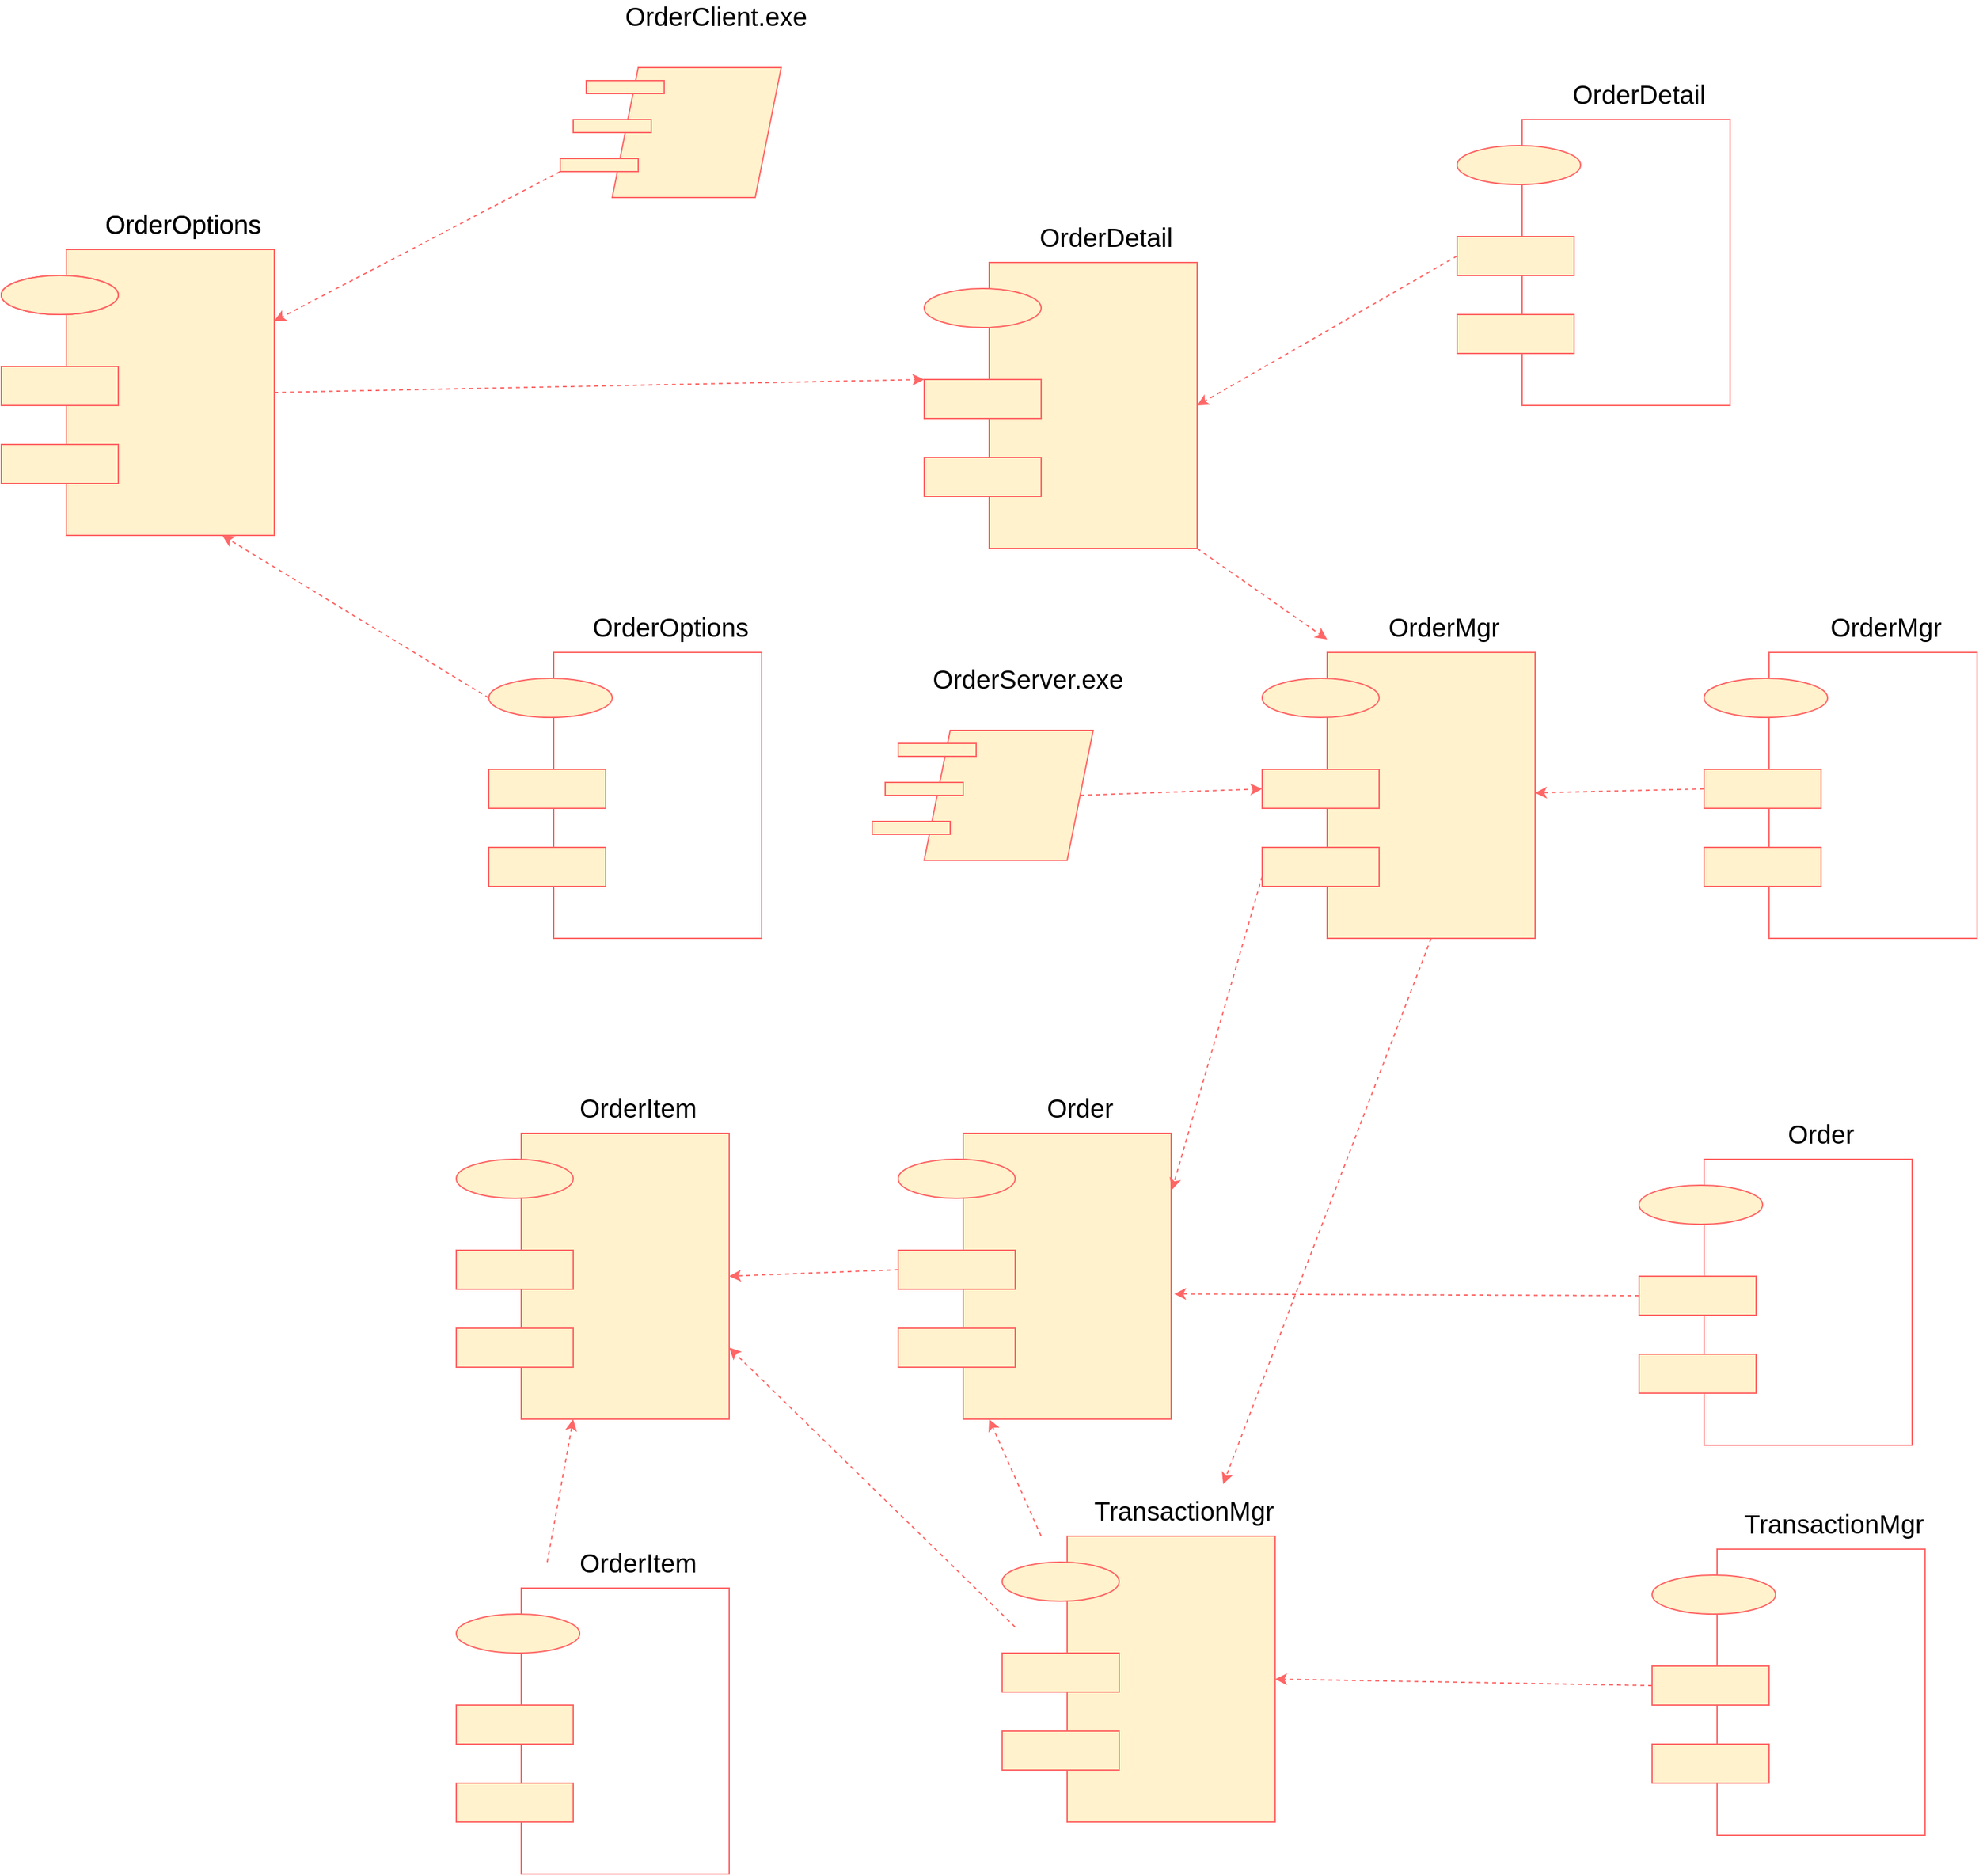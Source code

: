 <mxfile version="13.10.0" type="device"><diagram name="Page-1" id="e7e014a7-5840-1c2e-5031-d8a46d1fe8dd"><mxGraphModel dx="2606" dy="803" grid="1" gridSize="10" guides="1" tooltips="1" connect="1" arrows="1" fold="1" page="1" pageScale="1" pageWidth="1169" pageHeight="826" background="#ffffff" math="0" shadow="0"><root><mxCell id="0"/><mxCell id="1" parent="0"/><mxCell id="iKbT5zGLu5WU1w44909e-41" value="" style="rounded=0;whiteSpace=wrap;html=1;fillColor=#fff2cc;strokeColor=#FF6666;" vertex="1" parent="1"><mxGeometry x="-30" y="200" width="160" height="220" as="geometry"/></mxCell><mxCell id="iKbT5zGLu5WU1w44909e-42" value="" style="rounded=0;whiteSpace=wrap;html=1;fillColor=#fff2cc;strokeColor=#FF6666;" vertex="1" parent="1"><mxGeometry x="-80" y="290" width="90" height="30" as="geometry"/></mxCell><mxCell id="iKbT5zGLu5WU1w44909e-43" value="" style="rounded=0;whiteSpace=wrap;html=1;fillColor=#fff2cc;strokeColor=#FF6666;" vertex="1" parent="1"><mxGeometry x="-80" y="350" width="90" height="30" as="geometry"/></mxCell><mxCell id="iKbT5zGLu5WU1w44909e-45" value="" style="ellipse;whiteSpace=wrap;html=1;fillColor=#fff2cc;strokeColor=#FF6666;" vertex="1" parent="1"><mxGeometry x="-80" y="220" width="90" height="30" as="geometry"/></mxCell><mxCell id="iKbT5zGLu5WU1w44909e-47" value="&lt;font style=&quot;font-size: 20px&quot;&gt;OrderOptions&lt;br&gt;&lt;/font&gt;" style="text;html=1;strokeColor=none;fillColor=none;align=center;verticalAlign=middle;whiteSpace=wrap;rounded=0;" vertex="1" parent="1"><mxGeometry x="40" y="170" width="40" height="20" as="geometry"/></mxCell><mxCell id="iKbT5zGLu5WU1w44909e-49" value="" style="shape=parallelogram;perimeter=parallelogramPerimeter;whiteSpace=wrap;html=1;fixedSize=1;fillColor=#fff2cc;strokeColor=#FF6666;" vertex="1" parent="1"><mxGeometry x="390" y="60" width="130" height="100" as="geometry"/></mxCell><mxCell id="iKbT5zGLu5WU1w44909e-51" value="&lt;font style=&quot;font-size: 20px&quot;&gt;OrderClient.exe&lt;/font&gt;" style="text;html=1;strokeColor=none;fillColor=none;align=center;verticalAlign=middle;whiteSpace=wrap;rounded=0;" vertex="1" parent="1"><mxGeometry x="450" y="10" width="40" height="20" as="geometry"/></mxCell><mxCell id="iKbT5zGLu5WU1w44909e-52" value="" style="rounded=0;whiteSpace=wrap;html=1;fillColor=#fff2cc;strokeColor=#FF6666;" vertex="1" parent="1"><mxGeometry x="370" y="70" width="60" height="10" as="geometry"/></mxCell><mxCell id="iKbT5zGLu5WU1w44909e-53" value="" style="rounded=0;whiteSpace=wrap;html=1;fillColor=#fff2cc;strokeColor=#FF6666;" vertex="1" parent="1"><mxGeometry x="360" y="100" width="60" height="10" as="geometry"/></mxCell><mxCell id="iKbT5zGLu5WU1w44909e-54" value="" style="rounded=0;whiteSpace=wrap;html=1;fillColor=#fff2cc;strokeColor=#FF6666;" vertex="1" parent="1"><mxGeometry x="350" y="130" width="60" height="10" as="geometry"/></mxCell><mxCell id="iKbT5zGLu5WU1w44909e-55" value="" style="endArrow=classic;html=1;exitX=0;exitY=1;exitDx=0;exitDy=0;entryX=1;entryY=0.25;entryDx=0;entryDy=0;dashed=1;strokeColor=#FF6666;" edge="1" parent="1" source="iKbT5zGLu5WU1w44909e-54" target="iKbT5zGLu5WU1w44909e-41"><mxGeometry width="50" height="50" relative="1" as="geometry"><mxPoint x="370" y="380" as="sourcePoint"/><mxPoint x="420" y="330" as="targetPoint"/></mxGeometry></mxCell><mxCell id="iKbT5zGLu5WU1w44909e-57" value="" style="rounded=0;whiteSpace=wrap;html=1;fillColor=#fff2cc;strokeColor=#FF6666;" vertex="1" parent="1"><mxGeometry x="-80" y="350" width="90" height="30" as="geometry"/></mxCell><mxCell id="iKbT5zGLu5WU1w44909e-58" value="" style="rounded=0;whiteSpace=wrap;html=1;fillColor=#fff2cc;strokeColor=#FF6666;" vertex="1" parent="1"><mxGeometry x="-80" y="290" width="90" height="30" as="geometry"/></mxCell><mxCell id="iKbT5zGLu5WU1w44909e-59" value="" style="ellipse;whiteSpace=wrap;html=1;fillColor=#fff2cc;strokeColor=#FF6666;" vertex="1" parent="1"><mxGeometry x="-80" y="220" width="90" height="30" as="geometry"/></mxCell><mxCell id="iKbT5zGLu5WU1w44909e-60" value="" style="rounded=0;whiteSpace=wrap;html=1;fillColor=#fff2cc;strokeColor=#FF6666;" vertex="1" parent="1"><mxGeometry x="-80" y="350" width="90" height="30" as="geometry"/></mxCell><mxCell id="iKbT5zGLu5WU1w44909e-61" value="" style="rounded=0;whiteSpace=wrap;html=1;fillColor=#fff2cc;strokeColor=#FF6666;" vertex="1" parent="1"><mxGeometry x="-80" y="290" width="90" height="30" as="geometry"/></mxCell><mxCell id="iKbT5zGLu5WU1w44909e-62" value="" style="ellipse;whiteSpace=wrap;html=1;fillColor=#fff2cc;strokeColor=#FF6666;" vertex="1" parent="1"><mxGeometry x="-80" y="220" width="90" height="30" as="geometry"/></mxCell><mxCell id="iKbT5zGLu5WU1w44909e-63" value="&lt;font style=&quot;font-size: 20px&quot;&gt;OrderOptions&lt;br&gt;&lt;/font&gt;" style="text;html=1;strokeColor=none;fillColor=none;align=center;verticalAlign=middle;whiteSpace=wrap;rounded=0;" vertex="1" parent="1"><mxGeometry x="40" y="170" width="40" height="20" as="geometry"/></mxCell><mxCell id="iKbT5zGLu5WU1w44909e-70" value="" style="rounded=0;whiteSpace=wrap;html=1;strokeColor=#FF6666;" vertex="1" parent="1"><mxGeometry x="345" y="510" width="160" height="220" as="geometry"/></mxCell><mxCell id="iKbT5zGLu5WU1w44909e-71" value="" style="rounded=0;whiteSpace=wrap;html=1;fillColor=#fff2cc;strokeColor=#FF6666;" vertex="1" parent="1"><mxGeometry x="295" y="660" width="90" height="30" as="geometry"/></mxCell><mxCell id="iKbT5zGLu5WU1w44909e-72" value="" style="rounded=0;whiteSpace=wrap;html=1;fillColor=#fff2cc;strokeColor=#FF6666;" vertex="1" parent="1"><mxGeometry x="295" y="600" width="90" height="30" as="geometry"/></mxCell><mxCell id="iKbT5zGLu5WU1w44909e-73" value="" style="ellipse;whiteSpace=wrap;html=1;fillColor=#fff2cc;strokeColor=#FF6666;" vertex="1" parent="1"><mxGeometry x="295" y="530" width="95" height="30" as="geometry"/></mxCell><mxCell id="iKbT5zGLu5WU1w44909e-74" value="&lt;font style=&quot;font-size: 20px&quot;&gt;OrderOptions&lt;br&gt;&lt;/font&gt;" style="text;html=1;strokeColor=none;fillColor=none;align=center;verticalAlign=middle;whiteSpace=wrap;rounded=0;" vertex="1" parent="1"><mxGeometry x="415" y="480" width="40" height="20" as="geometry"/></mxCell><mxCell id="iKbT5zGLu5WU1w44909e-75" value="" style="endArrow=classic;html=1;dashed=1;strokeColor=#FF6666;exitX=0;exitY=0.5;exitDx=0;exitDy=0;entryX=0.75;entryY=1;entryDx=0;entryDy=0;" edge="1" parent="1" source="iKbT5zGLu5WU1w44909e-73" target="iKbT5zGLu5WU1w44909e-41"><mxGeometry width="50" height="50" relative="1" as="geometry"><mxPoint x="370" y="380" as="sourcePoint"/><mxPoint x="420" y="330" as="targetPoint"/></mxGeometry></mxCell><mxCell id="iKbT5zGLu5WU1w44909e-76" value="" style="rounded=0;whiteSpace=wrap;html=1;fillColor=#fff2cc;strokeColor=#FF6666;" vertex="1" parent="1"><mxGeometry x="680" y="210" width="160" height="220" as="geometry"/></mxCell><mxCell id="iKbT5zGLu5WU1w44909e-77" value="" style="rounded=0;whiteSpace=wrap;html=1;fillColor=#fff2cc;strokeColor=#FF6666;" vertex="1" parent="1"><mxGeometry x="630" y="360" width="90" height="30" as="geometry"/></mxCell><mxCell id="iKbT5zGLu5WU1w44909e-78" value="" style="rounded=0;whiteSpace=wrap;html=1;fillColor=#fff2cc;strokeColor=#FF6666;" vertex="1" parent="1"><mxGeometry x="630" y="300" width="90" height="30" as="geometry"/></mxCell><mxCell id="iKbT5zGLu5WU1w44909e-79" value="" style="ellipse;whiteSpace=wrap;html=1;fillColor=#fff2cc;strokeColor=#FF6666;" vertex="1" parent="1"><mxGeometry x="630" y="230" width="90" height="30" as="geometry"/></mxCell><mxCell id="iKbT5zGLu5WU1w44909e-80" value="&lt;font style=&quot;font-size: 20px&quot;&gt;OrderDetail&lt;br&gt;&lt;/font&gt;" style="text;html=1;strokeColor=none;fillColor=none;align=center;verticalAlign=middle;whiteSpace=wrap;rounded=0;" vertex="1" parent="1"><mxGeometry x="750" y="180" width="40" height="20" as="geometry"/></mxCell><mxCell id="iKbT5zGLu5WU1w44909e-81" value="" style="rounded=0;whiteSpace=wrap;html=1;strokeColor=#FF6666;" vertex="1" parent="1"><mxGeometry x="1090" y="100" width="160" height="220" as="geometry"/></mxCell><mxCell id="iKbT5zGLu5WU1w44909e-82" value="" style="rounded=0;whiteSpace=wrap;html=1;fillColor=#fff2cc;strokeColor=#FF6666;" vertex="1" parent="1"><mxGeometry x="1040" y="250" width="90" height="30" as="geometry"/></mxCell><mxCell id="iKbT5zGLu5WU1w44909e-83" value="" style="rounded=0;whiteSpace=wrap;html=1;fillColor=#fff2cc;strokeColor=#FF6666;" vertex="1" parent="1"><mxGeometry x="1040" y="190" width="90" height="30" as="geometry"/></mxCell><mxCell id="iKbT5zGLu5WU1w44909e-84" value="" style="ellipse;whiteSpace=wrap;html=1;fillColor=#fff2cc;strokeColor=#FF6666;" vertex="1" parent="1"><mxGeometry x="1040" y="120" width="95" height="30" as="geometry"/></mxCell><mxCell id="iKbT5zGLu5WU1w44909e-85" value="&lt;font style=&quot;font-size: 20px&quot;&gt;OrderDetail&lt;br&gt;&lt;/font&gt;" style="text;html=1;strokeColor=none;fillColor=none;align=center;verticalAlign=middle;whiteSpace=wrap;rounded=0;" vertex="1" parent="1"><mxGeometry x="1160" y="70" width="40" height="20" as="geometry"/></mxCell><mxCell id="iKbT5zGLu5WU1w44909e-87" value="" style="endArrow=classic;html=1;exitX=0;exitY=0.5;exitDx=0;exitDy=0;entryX=1;entryY=0.5;entryDx=0;entryDy=0;dashed=1;strokeColor=#FF6666;" edge="1" parent="1" source="iKbT5zGLu5WU1w44909e-83" target="iKbT5zGLu5WU1w44909e-76"><mxGeometry width="50" height="50" relative="1" as="geometry"><mxPoint x="1030" y="187.5" as="sourcePoint"/><mxPoint x="810" y="302.5" as="targetPoint"/></mxGeometry></mxCell><mxCell id="iKbT5zGLu5WU1w44909e-88" value="" style="endArrow=classic;html=1;exitX=1;exitY=0.5;exitDx=0;exitDy=0;entryX=0;entryY=0;entryDx=0;entryDy=0;dashed=1;strokeColor=#FF6666;" edge="1" parent="1" source="iKbT5zGLu5WU1w44909e-41" target="iKbT5zGLu5WU1w44909e-78"><mxGeometry width="50" height="50" relative="1" as="geometry"><mxPoint x="440" y="220" as="sourcePoint"/><mxPoint x="220" y="335" as="targetPoint"/></mxGeometry></mxCell><mxCell id="iKbT5zGLu5WU1w44909e-89" value="" style="rounded=0;whiteSpace=wrap;html=1;fillColor=#fff2cc;strokeColor=#FF6666;" vertex="1" parent="1"><mxGeometry x="940" y="510" width="160" height="220" as="geometry"/></mxCell><mxCell id="iKbT5zGLu5WU1w44909e-90" value="" style="rounded=0;whiteSpace=wrap;html=1;fillColor=#fff2cc;strokeColor=#FF6666;" vertex="1" parent="1"><mxGeometry x="890" y="660" width="90" height="30" as="geometry"/></mxCell><mxCell id="iKbT5zGLu5WU1w44909e-91" value="" style="rounded=0;whiteSpace=wrap;html=1;fillColor=#fff2cc;strokeColor=#FF6666;" vertex="1" parent="1"><mxGeometry x="890" y="600" width="90" height="30" as="geometry"/></mxCell><mxCell id="iKbT5zGLu5WU1w44909e-92" value="" style="ellipse;whiteSpace=wrap;html=1;fillColor=#fff2cc;strokeColor=#FF6666;" vertex="1" parent="1"><mxGeometry x="890" y="530" width="90" height="30" as="geometry"/></mxCell><mxCell id="iKbT5zGLu5WU1w44909e-93" value="&lt;font style=&quot;font-size: 20px&quot;&gt;OrderMgr&lt;br&gt;&lt;/font&gt;" style="text;html=1;strokeColor=none;fillColor=none;align=center;verticalAlign=middle;whiteSpace=wrap;rounded=0;" vertex="1" parent="1"><mxGeometry x="1010" y="480" width="40" height="20" as="geometry"/></mxCell><mxCell id="iKbT5zGLu5WU1w44909e-94" value="" style="rounded=0;whiteSpace=wrap;html=1;fillColor=#fff2cc;strokeColor=#FF6666;" vertex="1" parent="1"><mxGeometry x="370" y="70" width="60" height="10" as="geometry"/></mxCell><mxCell id="iKbT5zGLu5WU1w44909e-95" value="" style="rounded=0;whiteSpace=wrap;html=1;fillColor=#fff2cc;strokeColor=#FF6666;" vertex="1" parent="1"><mxGeometry x="360" y="100" width="60" height="10" as="geometry"/></mxCell><mxCell id="iKbT5zGLu5WU1w44909e-96" value="" style="rounded=0;whiteSpace=wrap;html=1;fillColor=#fff2cc;strokeColor=#FF6666;" vertex="1" parent="1"><mxGeometry x="350" y="130" width="60" height="10" as="geometry"/></mxCell><mxCell id="iKbT5zGLu5WU1w44909e-103" value="" style="shape=parallelogram;perimeter=parallelogramPerimeter;whiteSpace=wrap;html=1;fixedSize=1;fillColor=#fff2cc;strokeColor=#FF6666;" vertex="1" parent="1"><mxGeometry x="630" y="570" width="130" height="100" as="geometry"/></mxCell><mxCell id="iKbT5zGLu5WU1w44909e-104" value="&lt;font style=&quot;font-size: 20px&quot;&gt;OrderServer.exe&lt;/font&gt;" style="text;html=1;strokeColor=none;fillColor=none;align=center;verticalAlign=middle;whiteSpace=wrap;rounded=0;" vertex="1" parent="1"><mxGeometry x="690" y="520" width="40" height="20" as="geometry"/></mxCell><mxCell id="iKbT5zGLu5WU1w44909e-105" value="" style="rounded=0;whiteSpace=wrap;html=1;fillColor=#fff2cc;strokeColor=#FF6666;" vertex="1" parent="1"><mxGeometry x="610" y="580" width="60" height="10" as="geometry"/></mxCell><mxCell id="iKbT5zGLu5WU1w44909e-106" value="" style="rounded=0;whiteSpace=wrap;html=1;fillColor=#fff2cc;strokeColor=#FF6666;" vertex="1" parent="1"><mxGeometry x="600" y="610" width="60" height="10" as="geometry"/></mxCell><mxCell id="iKbT5zGLu5WU1w44909e-107" value="" style="rounded=0;whiteSpace=wrap;html=1;fillColor=#fff2cc;strokeColor=#FF6666;" vertex="1" parent="1"><mxGeometry x="590" y="640" width="60" height="10" as="geometry"/></mxCell><mxCell id="iKbT5zGLu5WU1w44909e-108" value="" style="rounded=0;whiteSpace=wrap;html=1;strokeColor=#FF6666;" vertex="1" parent="1"><mxGeometry x="1280" y="510" width="160" height="220" as="geometry"/></mxCell><mxCell id="iKbT5zGLu5WU1w44909e-109" value="" style="rounded=0;whiteSpace=wrap;html=1;fillColor=#fff2cc;strokeColor=#FF6666;" vertex="1" parent="1"><mxGeometry x="1230" y="660" width="90" height="30" as="geometry"/></mxCell><mxCell id="iKbT5zGLu5WU1w44909e-110" value="" style="rounded=0;whiteSpace=wrap;html=1;fillColor=#fff2cc;strokeColor=#FF6666;" vertex="1" parent="1"><mxGeometry x="1230" y="600" width="90" height="30" as="geometry"/></mxCell><mxCell id="iKbT5zGLu5WU1w44909e-111" value="" style="ellipse;whiteSpace=wrap;html=1;fillColor=#fff2cc;strokeColor=#FF6666;" vertex="1" parent="1"><mxGeometry x="1230" y="530" width="95" height="30" as="geometry"/></mxCell><mxCell id="iKbT5zGLu5WU1w44909e-112" value="&lt;font style=&quot;font-size: 20px&quot;&gt;OrderMgr&lt;br&gt;&lt;/font&gt;" style="text;html=1;strokeColor=none;fillColor=none;align=center;verticalAlign=middle;whiteSpace=wrap;rounded=0;" vertex="1" parent="1"><mxGeometry x="1350" y="480" width="40" height="20" as="geometry"/></mxCell><mxCell id="iKbT5zGLu5WU1w44909e-113" value="" style="endArrow=classic;html=1;exitX=1;exitY=0.5;exitDx=0;exitDy=0;entryX=0;entryY=0.5;entryDx=0;entryDy=0;dashed=1;strokeColor=#FF6666;" edge="1" parent="1" source="iKbT5zGLu5WU1w44909e-103" target="iKbT5zGLu5WU1w44909e-91"><mxGeometry width="50" height="50" relative="1" as="geometry"><mxPoint x="890" y="413" as="sourcePoint"/><mxPoint x="1390" y="403" as="targetPoint"/></mxGeometry></mxCell><mxCell id="iKbT5zGLu5WU1w44909e-114" value="" style="endArrow=classic;html=1;exitX=1;exitY=1;exitDx=0;exitDy=0;dashed=1;strokeColor=#FF6666;" edge="1" parent="1" source="iKbT5zGLu5WU1w44909e-76"><mxGeometry width="50" height="50" relative="1" as="geometry"><mxPoint x="1070" y="315" as="sourcePoint"/><mxPoint x="940" y="500" as="targetPoint"/></mxGeometry></mxCell><mxCell id="iKbT5zGLu5WU1w44909e-115" value="" style="endArrow=classic;html=1;exitX=0;exitY=0.5;exitDx=0;exitDy=0;dashed=1;strokeColor=#FF6666;" edge="1" parent="1" source="iKbT5zGLu5WU1w44909e-110" target="iKbT5zGLu5WU1w44909e-89"><mxGeometry width="50" height="50" relative="1" as="geometry"><mxPoint x="1100" y="440" as="sourcePoint"/><mxPoint x="1200" y="510" as="targetPoint"/></mxGeometry></mxCell><mxCell id="iKbT5zGLu5WU1w44909e-116" value="" style="rounded=0;whiteSpace=wrap;html=1;strokeColor=#FF6666;" vertex="1" parent="1"><mxGeometry x="1230" y="900" width="160" height="220" as="geometry"/></mxCell><mxCell id="iKbT5zGLu5WU1w44909e-117" value="" style="rounded=0;whiteSpace=wrap;html=1;fillColor=#fff2cc;strokeColor=#FF6666;" vertex="1" parent="1"><mxGeometry x="1180" y="1050" width="90" height="30" as="geometry"/></mxCell><mxCell id="iKbT5zGLu5WU1w44909e-118" value="" style="rounded=0;whiteSpace=wrap;html=1;fillColor=#fff2cc;strokeColor=#FF6666;" vertex="1" parent="1"><mxGeometry x="1180" y="990" width="90" height="30" as="geometry"/></mxCell><mxCell id="iKbT5zGLu5WU1w44909e-119" value="" style="ellipse;whiteSpace=wrap;html=1;fillColor=#fff2cc;strokeColor=#FF6666;" vertex="1" parent="1"><mxGeometry x="1180" y="920" width="95" height="30" as="geometry"/></mxCell><mxCell id="iKbT5zGLu5WU1w44909e-120" value="&lt;font style=&quot;font-size: 20px&quot;&gt;Order&lt;br&gt;&lt;/font&gt;" style="text;html=1;strokeColor=none;fillColor=none;align=center;verticalAlign=middle;whiteSpace=wrap;rounded=0;" vertex="1" parent="1"><mxGeometry x="1300" y="870" width="40" height="20" as="geometry"/></mxCell><mxCell id="iKbT5zGLu5WU1w44909e-122" value="" style="rounded=0;whiteSpace=wrap;html=1;fillColor=#fff2cc;strokeColor=#FF6666;" vertex="1" parent="1"><mxGeometry x="660" y="880" width="160" height="220" as="geometry"/></mxCell><mxCell id="iKbT5zGLu5WU1w44909e-123" value="" style="rounded=0;whiteSpace=wrap;html=1;fillColor=#fff2cc;strokeColor=#FF6666;" vertex="1" parent="1"><mxGeometry x="610" y="1030" width="90" height="30" as="geometry"/></mxCell><mxCell id="iKbT5zGLu5WU1w44909e-124" value="" style="rounded=0;whiteSpace=wrap;html=1;fillColor=#fff2cc;strokeColor=#FF6666;" vertex="1" parent="1"><mxGeometry x="610" y="970" width="90" height="30" as="geometry"/></mxCell><mxCell id="iKbT5zGLu5WU1w44909e-125" value="" style="ellipse;whiteSpace=wrap;html=1;fillColor=#fff2cc;strokeColor=#FF6666;" vertex="1" parent="1"><mxGeometry x="610" y="900" width="90" height="30" as="geometry"/></mxCell><mxCell id="iKbT5zGLu5WU1w44909e-126" value="&lt;font style=&quot;font-size: 20px&quot;&gt;Order&lt;br&gt;&lt;/font&gt;" style="text;html=1;strokeColor=none;fillColor=none;align=center;verticalAlign=middle;whiteSpace=wrap;rounded=0;" vertex="1" parent="1"><mxGeometry x="730" y="850" width="40" height="20" as="geometry"/></mxCell><mxCell id="iKbT5zGLu5WU1w44909e-127" value="" style="rounded=0;whiteSpace=wrap;html=1;fillColor=#fff2cc;strokeColor=#FF6666;" vertex="1" parent="1"><mxGeometry x="320" y="880" width="160" height="220" as="geometry"/></mxCell><mxCell id="iKbT5zGLu5WU1w44909e-128" value="" style="rounded=0;whiteSpace=wrap;html=1;fillColor=#fff2cc;strokeColor=#FF6666;" vertex="1" parent="1"><mxGeometry x="270" y="1030" width="90" height="30" as="geometry"/></mxCell><mxCell id="iKbT5zGLu5WU1w44909e-129" value="" style="rounded=0;whiteSpace=wrap;html=1;fillColor=#fff2cc;strokeColor=#FF6666;" vertex="1" parent="1"><mxGeometry x="270" y="970" width="90" height="30" as="geometry"/></mxCell><mxCell id="iKbT5zGLu5WU1w44909e-130" value="" style="ellipse;whiteSpace=wrap;html=1;fillColor=#fff2cc;strokeColor=#FF6666;" vertex="1" parent="1"><mxGeometry x="270" y="900" width="90" height="30" as="geometry"/></mxCell><mxCell id="iKbT5zGLu5WU1w44909e-131" value="&lt;font style=&quot;font-size: 20px&quot;&gt;OrderItem&lt;br&gt;&lt;/font&gt;" style="text;html=1;strokeColor=none;fillColor=none;align=center;verticalAlign=middle;whiteSpace=wrap;rounded=0;" vertex="1" parent="1"><mxGeometry x="390" y="850" width="40" height="20" as="geometry"/></mxCell><mxCell id="iKbT5zGLu5WU1w44909e-136" value="" style="rounded=0;whiteSpace=wrap;html=1;strokeColor=#FF6666;" vertex="1" parent="1"><mxGeometry x="320" y="1230" width="160" height="220" as="geometry"/></mxCell><mxCell id="iKbT5zGLu5WU1w44909e-137" value="" style="rounded=0;whiteSpace=wrap;html=1;fillColor=#fff2cc;strokeColor=#FF6666;" vertex="1" parent="1"><mxGeometry x="270" y="1380" width="90" height="30" as="geometry"/></mxCell><mxCell id="iKbT5zGLu5WU1w44909e-138" value="" style="rounded=0;whiteSpace=wrap;html=1;fillColor=#fff2cc;strokeColor=#FF6666;" vertex="1" parent="1"><mxGeometry x="270" y="1320" width="90" height="30" as="geometry"/></mxCell><mxCell id="iKbT5zGLu5WU1w44909e-139" value="" style="ellipse;whiteSpace=wrap;html=1;fillColor=#fff2cc;strokeColor=#FF6666;" vertex="1" parent="1"><mxGeometry x="270" y="1250" width="95" height="30" as="geometry"/></mxCell><mxCell id="iKbT5zGLu5WU1w44909e-140" value="&lt;font style=&quot;font-size: 20px&quot;&gt;OrderItem&lt;br&gt;&lt;/font&gt;" style="text;html=1;strokeColor=none;fillColor=none;align=center;verticalAlign=middle;whiteSpace=wrap;rounded=0;" vertex="1" parent="1"><mxGeometry x="390" y="1200" width="40" height="20" as="geometry"/></mxCell><mxCell id="iKbT5zGLu5WU1w44909e-141" value="" style="endArrow=classic;html=1;entryX=0.25;entryY=1;entryDx=0;entryDy=0;dashed=1;strokeColor=#FF6666;" edge="1" parent="1" target="iKbT5zGLu5WU1w44909e-127"><mxGeometry width="50" height="50" relative="1" as="geometry"><mxPoint x="340" y="1210" as="sourcePoint"/><mxPoint x="460" y="1140" as="targetPoint"/></mxGeometry></mxCell><mxCell id="iKbT5zGLu5WU1w44909e-142" value="" style="endArrow=classic;html=1;entryX=1;entryY=0.5;entryDx=0;entryDy=0;dashed=1;strokeColor=#FF6666;exitX=0;exitY=0.5;exitDx=0;exitDy=0;" edge="1" parent="1" source="iKbT5zGLu5WU1w44909e-124" target="iKbT5zGLu5WU1w44909e-127"><mxGeometry width="50" height="50" relative="1" as="geometry"><mxPoint x="630" y="1010" as="sourcePoint"/><mxPoint x="650" y="900" as="targetPoint"/></mxGeometry></mxCell><mxCell id="iKbT5zGLu5WU1w44909e-143" value="" style="endArrow=classic;html=1;entryX=1.015;entryY=0.562;entryDx=0;entryDy=0;dashed=1;strokeColor=#FF6666;exitX=0;exitY=0.5;exitDx=0;exitDy=0;entryPerimeter=0;" edge="1" parent="1" source="iKbT5zGLu5WU1w44909e-118" target="iKbT5zGLu5WU1w44909e-122"><mxGeometry width="50" height="50" relative="1" as="geometry"><mxPoint x="860" y="1005" as="sourcePoint"/><mxPoint x="490" y="1000" as="targetPoint"/></mxGeometry></mxCell><mxCell id="iKbT5zGLu5WU1w44909e-144" value="" style="endArrow=classic;html=1;dashed=1;strokeColor=#FF6666;exitX=0;exitY=0.75;exitDx=0;exitDy=0;entryX=1.004;entryY=0.198;entryDx=0;entryDy=0;entryPerimeter=0;" edge="1" parent="1" source="iKbT5zGLu5WU1w44909e-90" target="iKbT5zGLu5WU1w44909e-122"><mxGeometry width="50" height="50" relative="1" as="geometry"><mxPoint x="887.6" y="790" as="sourcePoint"/><mxPoint x="750" y="810" as="targetPoint"/></mxGeometry></mxCell><mxCell id="iKbT5zGLu5WU1w44909e-145" value="" style="rounded=0;whiteSpace=wrap;html=1;strokeColor=#FF6666;" vertex="1" parent="1"><mxGeometry x="1240" y="1200" width="160" height="220" as="geometry"/></mxCell><mxCell id="iKbT5zGLu5WU1w44909e-146" value="" style="rounded=0;whiteSpace=wrap;html=1;fillColor=#fff2cc;strokeColor=#FF6666;" vertex="1" parent="1"><mxGeometry x="1190" y="1350" width="90" height="30" as="geometry"/></mxCell><mxCell id="iKbT5zGLu5WU1w44909e-147" value="" style="rounded=0;whiteSpace=wrap;html=1;fillColor=#fff2cc;strokeColor=#FF6666;" vertex="1" parent="1"><mxGeometry x="1190" y="1290" width="90" height="30" as="geometry"/></mxCell><mxCell id="iKbT5zGLu5WU1w44909e-148" value="" style="ellipse;whiteSpace=wrap;html=1;fillColor=#fff2cc;strokeColor=#FF6666;" vertex="1" parent="1"><mxGeometry x="1190" y="1220" width="95" height="30" as="geometry"/></mxCell><mxCell id="iKbT5zGLu5WU1w44909e-149" value="&lt;font style=&quot;font-size: 20px&quot;&gt;TransactionMgr&lt;br&gt;&lt;/font&gt;" style="text;html=1;strokeColor=none;fillColor=none;align=center;verticalAlign=middle;whiteSpace=wrap;rounded=0;" vertex="1" parent="1"><mxGeometry x="1310" y="1170" width="40" height="20" as="geometry"/></mxCell><mxCell id="iKbT5zGLu5WU1w44909e-150" value="" style="rounded=0;whiteSpace=wrap;html=1;fillColor=#fff2cc;strokeColor=#FF6666;" vertex="1" parent="1"><mxGeometry x="740" y="1190" width="160" height="220" as="geometry"/></mxCell><mxCell id="iKbT5zGLu5WU1w44909e-151" value="" style="rounded=0;whiteSpace=wrap;html=1;fillColor=#fff2cc;strokeColor=#FF6666;" vertex="1" parent="1"><mxGeometry x="690" y="1340" width="90" height="30" as="geometry"/></mxCell><mxCell id="iKbT5zGLu5WU1w44909e-152" value="" style="rounded=0;whiteSpace=wrap;html=1;fillColor=#fff2cc;strokeColor=#FF6666;" vertex="1" parent="1"><mxGeometry x="690" y="1280" width="90" height="30" as="geometry"/></mxCell><mxCell id="iKbT5zGLu5WU1w44909e-153" value="" style="ellipse;whiteSpace=wrap;html=1;fillColor=#fff2cc;strokeColor=#FF6666;" vertex="1" parent="1"><mxGeometry x="690" y="1210" width="90" height="30" as="geometry"/></mxCell><mxCell id="iKbT5zGLu5WU1w44909e-154" value="&lt;font style=&quot;font-size: 20px&quot;&gt;TransactionMgr&lt;br&gt;&lt;/font&gt;" style="text;html=1;strokeColor=none;fillColor=none;align=center;verticalAlign=middle;whiteSpace=wrap;rounded=0;" vertex="1" parent="1"><mxGeometry x="810" y="1160" width="40" height="20" as="geometry"/></mxCell><mxCell id="iKbT5zGLu5WU1w44909e-155" value="" style="endArrow=classic;html=1;entryX=1;entryY=0.5;entryDx=0;entryDy=0;dashed=1;strokeColor=#FF6666;exitX=0;exitY=0.5;exitDx=0;exitDy=0;" edge="1" parent="1" source="iKbT5zGLu5WU1w44909e-147" target="iKbT5zGLu5WU1w44909e-150"><mxGeometry width="50" height="50" relative="1" as="geometry"><mxPoint x="1167.6" y="1309.69" as="sourcePoint"/><mxPoint x="810.0" y="1308.33" as="targetPoint"/></mxGeometry></mxCell><mxCell id="iKbT5zGLu5WU1w44909e-156" value="" style="endArrow=classic;html=1;dashed=1;strokeColor=#FF6666;exitX=0.5;exitY=1;exitDx=0;exitDy=0;" edge="1" parent="1" source="iKbT5zGLu5WU1w44909e-89"><mxGeometry width="50" height="50" relative="1" as="geometry"><mxPoint x="1100" y="1099.69" as="sourcePoint"/><mxPoint x="860" y="1150" as="targetPoint"/></mxGeometry></mxCell><mxCell id="iKbT5zGLu5WU1w44909e-157" value="" style="endArrow=classic;html=1;entryX=0.125;entryY=1;entryDx=0;entryDy=0;dashed=1;strokeColor=#FF6666;entryPerimeter=0;" edge="1" parent="1" target="iKbT5zGLu5WU1w44909e-122"><mxGeometry width="50" height="50" relative="1" as="geometry"><mxPoint x="720" y="1190" as="sourcePoint"/><mxPoint x="365" y="1160" as="targetPoint"/></mxGeometry></mxCell><mxCell id="iKbT5zGLu5WU1w44909e-158" value="" style="endArrow=classic;html=1;entryX=1;entryY=0.75;entryDx=0;entryDy=0;dashed=1;strokeColor=#FF6666;" edge="1" parent="1" target="iKbT5zGLu5WU1w44909e-127"><mxGeometry width="50" height="50" relative="1" as="geometry"><mxPoint x="700" y="1260" as="sourcePoint"/><mxPoint x="620" y="1135" as="targetPoint"/></mxGeometry></mxCell></root></mxGraphModel></diagram></mxfile>